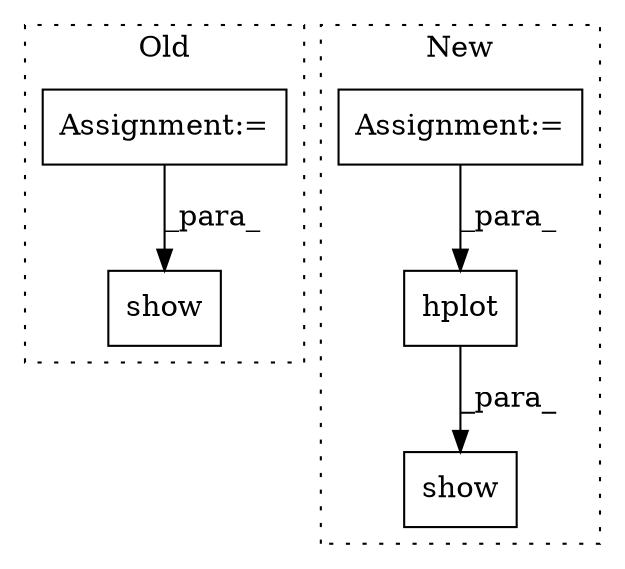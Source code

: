 digraph G {
subgraph cluster0 {
1 [label="show" a="32" s="566,579" l="5,1" shape="box"];
5 [label="Assignment:=" a="7" s="356" l="1" shape="box"];
label = "Old";
style="dotted";
}
subgraph cluster1 {
2 [label="hplot" a="32" s="648,672" l="6,1" shape="box"];
3 [label="show" a="32" s="637,691" l="5,1" shape="box"];
4 [label="Assignment:=" a="7" s="432" l="1" shape="box"];
label = "New";
style="dotted";
}
2 -> 3 [label="_para_"];
4 -> 2 [label="_para_"];
5 -> 1 [label="_para_"];
}